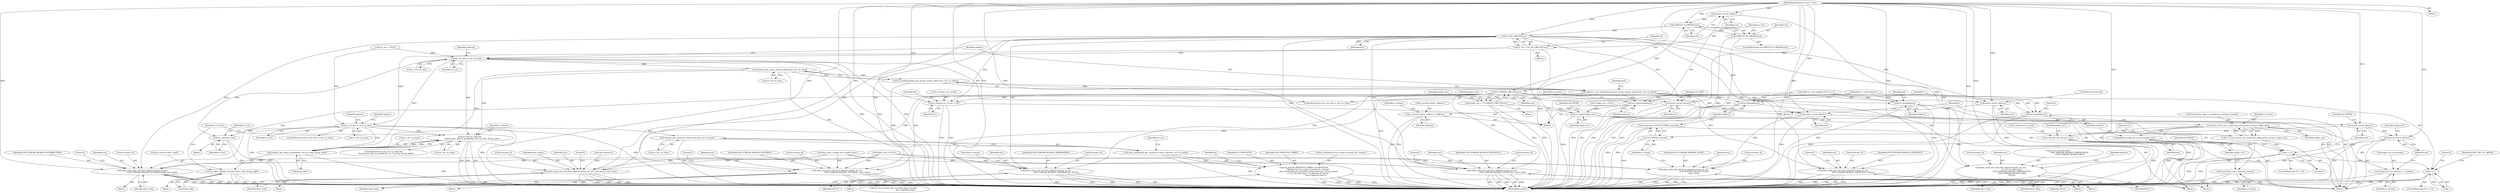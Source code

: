 digraph "0_tor_79b59a2dfcb68897ee89d98587d09e55f07e68d7@API" {
"1000157" [label="(Call,assert_circuit_ok(circ))"];
"1000123" [label="(MethodParameterIn,circuit_t *circ)"];
"1000161" [label="(Call,CIRCUIT_IS_ORIGIN(circ))"];
"1000160" [label="(Call,!CIRCUIT_IS_ORIGIN(circ))"];
"1000166" [label="(Call,TO_OR_CIRCUIT(circ))"];
"1000164" [label="(Call,or_circ = TO_OR_CIRCUIT(circ))"];
"1000280" [label="(Call,or_circ && or_circ->p_chan)"];
"1000312" [label="(Call,channel_get_canonical_remote_descr(or_circ->p_chan))"];
"1000311" [label="(Call,safe_str(channel_get_canonical_remote_descr(or_circ->p_chan)))"];
"1000307" [label="(Call,log_fn(LOG_PROTOCOL_WARN, LD_PROTOCOL,\n               \"Attempt by %s to open a stream %s. Closing.\",\n               safe_str(channel_get_canonical_remote_descr(or_circ->p_chan)),\n               or_circ->is_first_hop ? \"on first hop of circuit\" :\n                                       \"from unknown relay\"))"];
"1000660" [label="(Call,tor_assert(or_circ))"];
"1000663" [label="(Call,or_circ->p_chan &&\n        channel_get_addr_if_possible(or_circ->p_chan, &tmp_addr))"];
"1000667" [label="(Call,channel_get_addr_if_possible(or_circ->p_chan, &tmp_addr))"];
"1000674" [label="(Call,tor_addr_copy(&n_stream->base_.addr, &tmp_addr))"];
"1000367" [label="(Call,or_circ && or_circ->p_chan)"];
"1000375" [label="(Call,channel_get_actual_remote_address(or_circ->p_chan))"];
"1000374" [label="(Call,tor_strdup(channel_get_actual_remote_address(or_circ->p_chan)))"];
"1000372" [label="(Call,address = tor_strdup(channel_get_actual_remote_address(or_circ->p_chan)))"];
"1000424" [label="(Call,tor_free(address))"];
"1000557" [label="(Call,tor_free(address))"];
"1000612" [label="(Call,tor_free(address))"];
"1000616" [label="(Call,tor_strlower(address))"];
"1000618" [label="(Call,n_stream->base_.address = address)"];
"1000217" [label="(Call,relay_send_end_cell_from_edge(rh.stream_id, circ,\n                                  END_STREAM_REASON_EXITPOLICY, NULL))"];
"1000254" [label="(Call,relay_send_end_cell_from_edge(rh.stream_id, circ, end_reason, layer_hint))"];
"1000322" [label="(Call,relay_send_end_cell_from_edge(rh.stream_id, circ,\n                                      or_circ->is_first_hop ?\n                                        END_STREAM_REASON_TORPROTOCOL :\n                                        END_STREAM_REASON_MISC,\n                                      NULL))"];
"1000357" [label="(Call,relay_send_end_cell_from_edge(rh.stream_id, circ,\n                                  END_STREAM_REASON_NOTDIRECTORY, layer_hint))"];
"1000397" [label="(Call,relay_send_end_cell_from_edge(rh.stream_id, circ,\n                                  END_STREAM_REASON_INTERNAL, layer_hint))"];
"1000426" [label="(Call,relay_send_end_cell_from_edge(rh.stream_id, circ,\n                                    END_STREAM_REASON_EXITPOLICY, layer_hint))"];
"1000526" [label="(Call,assert_circuit_ok(circ))"];
"1000547" [label="(Call,relay_send_end_cell_from_edge(rh.stream_id, circ,\n                                     END_STREAM_REASON_DONE,\n                                    layer_hint))"];
"1000569" [label="(Call,assert_circuit_ok(circ))"];
"1000590" [label="(Call,n_stream->on_circuit = circ)"];
"1000600" [label="(Call,assert_circuit_ok(circ))"];
"1000635" [label="(Call,relay_send_end_cell_from_edge(rh.stream_id, circ,\n                                  END_STREAM_REASON_HIBERNATING, NULL))"];
"1000647" [label="(Call,n_stream->on_circuit = circ)"];
"1000694" [label="(Call,assert_circuit_ok(circ))"];
"1000713" [label="(Call,assert_circuit_ok(circ))"];
"1000178" [label="(Call,TO_ORIGIN_CIRCUIT(circ))"];
"1000176" [label="(Call,origin_circ = TO_ORIGIN_CIRCUIT(circ))"];
"1000495" [label="(Call,tor_assert(origin_circ))"];
"1000531" [label="(Call,rend_service_set_connection_addr_port(n_stream, origin_circ))"];
"1000529" [label="(Call,r = rend_service_set_connection_addr_port(n_stream, origin_circ))"];
"1000535" [label="(Call,r < 0)"];
"1000560" [label="(Call,r < -1)"];
"1000555" [label="(Call,TO_CONN(n_stream))"];
"1000554" [label="(Call,connection_free(TO_CONN(n_stream)))"];
"1000595" [label="(Call,origin_circ->p_streams = n_stream)"];
"1000608" [label="(Call,connection_exit_connect(n_stream))"];
"1000610" [label="(Call,pathbias_mark_use_success(origin_circ))"];
"1000405" [label="(Literal,0)"];
"1000556" [label="(Identifier,n_stream)"];
"1000596" [label="(Call,origin_circ->p_streams)"];
"1000635" [label="(Call,relay_send_end_cell_from_edge(rh.stream_id, circ,\n                                  END_STREAM_REASON_HIBERNATING, NULL))"];
"1000401" [label="(Identifier,circ)"];
"1000694" [label="(Call,assert_circuit_ok(circ))"];
"1000569" [label="(Call,assert_circuit_ok(circ))"];
"1000681" [label="(Call,&tmp_addr)"];
"1000548" [label="(Call,rh.stream_id)"];
"1000526" [label="(Call,assert_circuit_ok(circ))"];
"1000357" [label="(Call,relay_send_end_cell_from_edge(rh.stream_id, circ,\n                                  END_STREAM_REASON_NOTDIRECTORY, layer_hint))"];
"1000678" [label="(Identifier,n_stream)"];
"1000425" [label="(Identifier,address)"];
"1000621" [label="(Identifier,n_stream)"];
"1000555" [label="(Call,TO_CONN(n_stream))"];
"1000560" [label="(Call,r < -1)"];
"1000430" [label="(Identifier,circ)"];
"1000173" [label="(Identifier,circ)"];
"1000177" [label="(Identifier,origin_circ)"];
"1000568" [label="(Literal,0)"];
"1000718" [label="(MethodReturn,RET)"];
"1000254" [label="(Call,relay_send_end_cell_from_edge(rh.stream_id, circ, end_reason, layer_hint))"];
"1000527" [label="(Identifier,circ)"];
"1000647" [label="(Call,n_stream->on_circuit = circ)"];
"1000167" [label="(Identifier,circ)"];
"1000662" [label="(ControlStructure,if (or_circ->p_chan &&\n        channel_get_addr_if_possible(or_circ->p_chan, &tmp_addr)))"];
"1000136" [label="(Call,*or_circ = NULL)"];
"1000312" [label="(Call,channel_get_canonical_remote_descr(or_circ->p_chan))"];
"1000618" [label="(Call,n_stream->base_.address = address)"];
"1000624" [label="(Identifier,address)"];
"1000279" [label="(ControlStructure,if (or_circ && or_circ->p_chan))"];
"1000534" [label="(ControlStructure,if (r < 0))"];
"1000648" [label="(Call,n_stream->on_circuit)"];
"1000628" [label="(Identifier,n_stream)"];
"1000313" [label="(Call,or_circ->p_chan)"];
"1000327" [label="(Call,or_circ->is_first_hop ?\n                                        END_STREAM_REASON_TORPROTOCOL :\n                                        END_STREAM_REASON_MISC)"];
"1000616" [label="(Call,tor_strlower(address))"];
"1000310" [label="(Literal,\"Attempt by %s to open a stream %s. Closing.\")"];
"1000599" [label="(Identifier,n_stream)"];
"1000611" [label="(Identifier,origin_circ)"];
"1000269" [label="(Call,address = bcell.address)"];
"1000428" [label="(Identifier,rh)"];
"1000255" [label="(Call,rh.stream_id)"];
"1000335" [label="(Identifier,address)"];
"1000281" [label="(Identifier,or_circ)"];
"1000380" [label="(Call,address = tor_strdup(\"127.0.0.1\"))"];
"1000605" [label="(Identifier,origin_circ)"];
"1000715" [label="(ControlStructure,break;)"];
"1000660" [label="(Call,tor_assert(or_circ))"];
"1000324" [label="(Identifier,rh)"];
"1000565" [label="(Identifier,END_CIRC_AT_ORIGIN)"];
"1000591" [label="(Call,n_stream->on_circuit)"];
"1000639" [label="(Identifier,circ)"];
"1000402" [label="(Identifier,END_STREAM_REASON_INTERNAL)"];
"1000159" [label="(ControlStructure,if (!CIRCUIT_IS_ORIGIN(circ)))"];
"1000311" [label="(Call,safe_str(channel_get_canonical_remote_descr(or_circ->p_chan)))"];
"1000714" [label="(Identifier,circ)"];
"1000557" [label="(Call,tor_free(address))"];
"1000374" [label="(Call,tor_strdup(channel_get_actual_remote_address(or_circ->p_chan)))"];
"1000376" [label="(Call,or_circ->p_chan)"];
"1000536" [label="(Identifier,r)"];
"1000535" [label="(Call,r < 0)"];
"1000373" [label="(Identifier,address)"];
"1000164" [label="(Call,or_circ = TO_OR_CIRCUIT(circ))"];
"1000385" [label="(Identifier,port)"];
"1000218" [label="(Call,rh.stream_id)"];
"1000432" [label="(Identifier,layer_hint)"];
"1000617" [label="(Identifier,address)"];
"1000259" [label="(Identifier,end_reason)"];
"1000322" [label="(Call,relay_send_end_cell_from_edge(rh.stream_id, circ,\n                                      or_circ->is_first_hop ?\n                                        END_STREAM_REASON_TORPROTOCOL :\n                                        END_STREAM_REASON_MISC,\n                                      NULL))"];
"1000217" [label="(Call,relay_send_end_cell_from_edge(rh.stream_id, circ,\n                                  END_STREAM_REASON_EXITPOLICY, NULL))"];
"1000713" [label="(Call,assert_circuit_ok(circ))"];
"1000540" [label="(Identifier,LD_REND)"];
"1000431" [label="(Identifier,END_STREAM_REASON_EXITPOLICY)"];
"1000176" [label="(Call,origin_circ = TO_ORIGIN_CIRCUIT(circ))"];
"1000531" [label="(Call,rend_service_set_connection_addr_port(n_stream, origin_circ))"];
"1000158" [label="(Identifier,circ)"];
"1000180" [label="(Call,layer_hint = origin_circ->cpath->prev)"];
"1000655" [label="(Identifier,rh)"];
"1000495" [label="(Call,tor_assert(origin_circ))"];
"1000306" [label="(Block,)"];
"1000608" [label="(Call,connection_exit_connect(n_stream))"];
"1000427" [label="(Call,rh.stream_id)"];
"1000397" [label="(Call,relay_send_end_cell_from_edge(rh.stream_id, circ,\n                                  END_STREAM_REASON_INTERNAL, layer_hint))"];
"1000179" [label="(Identifier,circ)"];
"1000695" [label="(Identifier,circ)"];
"1000692" [label="(Block,)"];
"1000553" [label="(Identifier,layer_hint)"];
"1000551" [label="(Identifier,circ)"];
"1000674" [label="(Call,tor_addr_copy(&n_stream->base_.addr, &tmp_addr))"];
"1000665" [label="(Identifier,or_circ)"];
"1000610" [label="(Call,pathbias_mark_use_success(origin_circ))"];
"1000496" [label="(Identifier,origin_circ)"];
"1000600" [label="(Call,assert_circuit_ok(circ))"];
"1000309" [label="(Identifier,LD_PROTOCOL)"];
"1000667" [label="(Call,channel_get_addr_if_possible(or_circ->p_chan, &tmp_addr))"];
"1000307" [label="(Call,log_fn(LOG_PROTOCOL_WARN, LD_PROTOCOL,\n               \"Attempt by %s to open a stream %s. Closing.\",\n               safe_str(channel_get_canonical_remote_descr(or_circ->p_chan)),\n               or_circ->is_first_hop ? \"on first hop of circuit\" :\n                                       \"from unknown relay\"))"];
"1000668" [label="(Call,or_circ->p_chan)"];
"1000258" [label="(Identifier,circ)"];
"1000498" [label="(Identifier,LD_REND)"];
"1000140" [label="(Call,*origin_circ = NULL)"];
"1000533" [label="(Identifier,origin_circ)"];
"1000554" [label="(Call,connection_free(TO_CONN(n_stream)))"];
"1000559" [label="(ControlStructure,if (r < -1))"];
"1000673" [label="(Block,)"];
"1000398" [label="(Call,rh.stream_id)"];
"1000532" [label="(Identifier,n_stream)"];
"1000222" [label="(Identifier,END_STREAM_REASON_EXITPOLICY)"];
"1000262" [label="(Literal,0)"];
"1000225" [label="(Literal,0)"];
"1000619" [label="(Call,n_stream->base_.address)"];
"1000538" [label="(Block,)"];
"1000403" [label="(Identifier,layer_hint)"];
"1000524" [label="(Call,connection_edge_is_rendezvous_stream(n_stream))"];
"1000280" [label="(Call,or_circ && or_circ->p_chan)"];
"1000316" [label="(Call,or_circ->is_first_hop ? \"on first hop of circuit\" :\n                                       \"from unknown relay\")"];
"1000260" [label="(Identifier,layer_hint)"];
"1000641" [label="(Identifier,NULL)"];
"1000409" [label="(Identifier,options)"];
"1000123" [label="(MethodParameterIn,circuit_t *circ)"];
"1000223" [label="(Identifier,NULL)"];
"1000363" [label="(Identifier,layer_hint)"];
"1000160" [label="(Call,!CIRCUIT_IS_ORIGIN(circ))"];
"1000189" [label="(Identifier,rh)"];
"1000634" [label="(Block,)"];
"1000358" [label="(Call,rh.stream_id)"];
"1000169" [label="(Block,)"];
"1000161" [label="(Call,CIRCUIT_IS_ORIGIN(circ))"];
"1000609" [label="(Identifier,n_stream)"];
"1000640" [label="(Identifier,END_STREAM_REASON_HIBERNATING)"];
"1000290" [label="(Identifier,options)"];
"1000366" [label="(ControlStructure,if (or_circ && or_circ->p_chan))"];
"1000597" [label="(Identifier,origin_circ)"];
"1000552" [label="(Identifier,END_STREAM_REASON_DONE)"];
"1000154" [label="(Call,end_reason=0)"];
"1000166" [label="(Call,TO_OR_CIRCUIT(circ))"];
"1000424" [label="(Call,tor_free(address))"];
"1000308" [label="(Identifier,LOG_PROTOCOL_WARN)"];
"1000381" [label="(Identifier,address)"];
"1000362" [label="(Identifier,END_STREAM_REASON_NOTDIRECTORY)"];
"1000365" [label="(Literal,0)"];
"1000685" [label="(Identifier,n_stream)"];
"1000494" [label="(Block,)"];
"1000282" [label="(Call,or_circ->p_chan)"];
"1000651" [label="(Identifier,circ)"];
"1000547" [label="(Call,relay_send_end_cell_from_edge(rh.stream_id, circ,\n                                     END_STREAM_REASON_DONE,\n                                    layer_hint))"];
"1000590" [label="(Call,n_stream->on_circuit = circ)"];
"1000612" [label="(Call,tor_free(address))"];
"1000561" [label="(Identifier,r)"];
"1000595" [label="(Call,origin_circ->p_streams = n_stream)"];
"1000163" [label="(Block,)"];
"1000558" [label="(Identifier,address)"];
"1000613" [label="(Identifier,address)"];
"1000369" [label="(Call,or_circ->p_chan)"];
"1000124" [label="(Block,)"];
"1000562" [label="(Call,-1)"];
"1000333" [label="(Identifier,NULL)"];
"1000423" [label="(Block,)"];
"1000367" [label="(Call,or_circ && or_circ->p_chan)"];
"1000372" [label="(Call,address = tor_strdup(channel_get_actual_remote_address(or_circ->p_chan)))"];
"1000426" [label="(Call,relay_send_end_cell_from_edge(rh.stream_id, circ,\n                                    END_STREAM_REASON_EXITPOLICY, layer_hint))"];
"1000212" [label="(Block,)"];
"1000356" [label="(Block,)"];
"1000530" [label="(Identifier,r)"];
"1000323" [label="(Call,rh.stream_id)"];
"1000570" [label="(Identifier,circ)"];
"1000661" [label="(Identifier,or_circ)"];
"1000572" [label="(Identifier,LD_REND)"];
"1000594" [label="(Identifier,circ)"];
"1000537" [label="(Literal,0)"];
"1000615" [label="(Literal,0)"];
"1000601" [label="(Identifier,circ)"];
"1000181" [label="(Identifier,layer_hint)"];
"1000697" [label="(Identifier,LD_EXIT)"];
"1000658" [label="(Block,)"];
"1000663" [label="(Call,or_circ->p_chan &&\n        channel_get_addr_if_possible(or_circ->p_chan, &tmp_addr))"];
"1000326" [label="(Identifier,circ)"];
"1000368" [label="(Identifier,or_circ)"];
"1000388" [label="(Block,)"];
"1000375" [label="(Call,channel_get_actual_remote_address(or_circ->p_chan))"];
"1000636" [label="(Call,rh.stream_id)"];
"1000221" [label="(Identifier,circ)"];
"1000434" [label="(Literal,0)"];
"1000162" [label="(Identifier,circ)"];
"1000361" [label="(Identifier,circ)"];
"1000529" [label="(Call,r = rend_service_set_connection_addr_port(n_stream, origin_circ))"];
"1000644" [label="(Identifier,n_stream)"];
"1000675" [label="(Call,&n_stream->base_.addr)"];
"1000178" [label="(Call,TO_ORIGIN_CIRCUIT(circ))"];
"1000165" [label="(Identifier,or_circ)"];
"1000318" [label="(Identifier,or_circ)"];
"1000671" [label="(Call,&tmp_addr)"];
"1000144" [label="(Call,*layer_hint = NULL)"];
"1000157" [label="(Call,assert_circuit_ok(circ))"];
"1000664" [label="(Call,or_circ->p_chan)"];
"1000249" [label="(Block,)"];
"1000157" -> "1000124"  [label="AST: "];
"1000157" -> "1000158"  [label="CFG: "];
"1000158" -> "1000157"  [label="AST: "];
"1000162" -> "1000157"  [label="CFG: "];
"1000157" -> "1000718"  [label="DDG: "];
"1000123" -> "1000157"  [label="DDG: "];
"1000157" -> "1000161"  [label="DDG: "];
"1000123" -> "1000121"  [label="AST: "];
"1000123" -> "1000718"  [label="DDG: "];
"1000123" -> "1000161"  [label="DDG: "];
"1000123" -> "1000166"  [label="DDG: "];
"1000123" -> "1000178"  [label="DDG: "];
"1000123" -> "1000217"  [label="DDG: "];
"1000123" -> "1000254"  [label="DDG: "];
"1000123" -> "1000322"  [label="DDG: "];
"1000123" -> "1000357"  [label="DDG: "];
"1000123" -> "1000397"  [label="DDG: "];
"1000123" -> "1000426"  [label="DDG: "];
"1000123" -> "1000526"  [label="DDG: "];
"1000123" -> "1000547"  [label="DDG: "];
"1000123" -> "1000569"  [label="DDG: "];
"1000123" -> "1000590"  [label="DDG: "];
"1000123" -> "1000600"  [label="DDG: "];
"1000123" -> "1000635"  [label="DDG: "];
"1000123" -> "1000647"  [label="DDG: "];
"1000123" -> "1000694"  [label="DDG: "];
"1000123" -> "1000713"  [label="DDG: "];
"1000161" -> "1000160"  [label="AST: "];
"1000161" -> "1000162"  [label="CFG: "];
"1000162" -> "1000161"  [label="AST: "];
"1000160" -> "1000161"  [label="CFG: "];
"1000161" -> "1000160"  [label="DDG: "];
"1000161" -> "1000166"  [label="DDG: "];
"1000161" -> "1000178"  [label="DDG: "];
"1000160" -> "1000159"  [label="AST: "];
"1000165" -> "1000160"  [label="CFG: "];
"1000173" -> "1000160"  [label="CFG: "];
"1000160" -> "1000718"  [label="DDG: "];
"1000160" -> "1000718"  [label="DDG: "];
"1000166" -> "1000164"  [label="AST: "];
"1000166" -> "1000167"  [label="CFG: "];
"1000167" -> "1000166"  [label="AST: "];
"1000164" -> "1000166"  [label="CFG: "];
"1000166" -> "1000718"  [label="DDG: "];
"1000166" -> "1000164"  [label="DDG: "];
"1000166" -> "1000217"  [label="DDG: "];
"1000166" -> "1000254"  [label="DDG: "];
"1000166" -> "1000322"  [label="DDG: "];
"1000166" -> "1000357"  [label="DDG: "];
"1000166" -> "1000397"  [label="DDG: "];
"1000166" -> "1000426"  [label="DDG: "];
"1000166" -> "1000526"  [label="DDG: "];
"1000166" -> "1000635"  [label="DDG: "];
"1000166" -> "1000647"  [label="DDG: "];
"1000166" -> "1000694"  [label="DDG: "];
"1000166" -> "1000713"  [label="DDG: "];
"1000164" -> "1000163"  [label="AST: "];
"1000165" -> "1000164"  [label="AST: "];
"1000189" -> "1000164"  [label="CFG: "];
"1000164" -> "1000718"  [label="DDG: "];
"1000164" -> "1000718"  [label="DDG: "];
"1000164" -> "1000280"  [label="DDG: "];
"1000164" -> "1000367"  [label="DDG: "];
"1000280" -> "1000279"  [label="AST: "];
"1000280" -> "1000281"  [label="CFG: "];
"1000280" -> "1000282"  [label="CFG: "];
"1000281" -> "1000280"  [label="AST: "];
"1000282" -> "1000280"  [label="AST: "];
"1000290" -> "1000280"  [label="CFG: "];
"1000409" -> "1000280"  [label="CFG: "];
"1000280" -> "1000718"  [label="DDG: "];
"1000280" -> "1000718"  [label="DDG: "];
"1000280" -> "1000718"  [label="DDG: "];
"1000136" -> "1000280"  [label="DDG: "];
"1000280" -> "1000312"  [label="DDG: "];
"1000280" -> "1000660"  [label="DDG: "];
"1000280" -> "1000663"  [label="DDG: "];
"1000280" -> "1000667"  [label="DDG: "];
"1000312" -> "1000311"  [label="AST: "];
"1000312" -> "1000313"  [label="CFG: "];
"1000313" -> "1000312"  [label="AST: "];
"1000311" -> "1000312"  [label="CFG: "];
"1000312" -> "1000718"  [label="DDG: "];
"1000312" -> "1000311"  [label="DDG: "];
"1000311" -> "1000307"  [label="AST: "];
"1000318" -> "1000311"  [label="CFG: "];
"1000311" -> "1000718"  [label="DDG: "];
"1000311" -> "1000307"  [label="DDG: "];
"1000307" -> "1000306"  [label="AST: "];
"1000307" -> "1000316"  [label="CFG: "];
"1000308" -> "1000307"  [label="AST: "];
"1000309" -> "1000307"  [label="AST: "];
"1000310" -> "1000307"  [label="AST: "];
"1000316" -> "1000307"  [label="AST: "];
"1000324" -> "1000307"  [label="CFG: "];
"1000307" -> "1000718"  [label="DDG: "];
"1000307" -> "1000718"  [label="DDG: "];
"1000307" -> "1000718"  [label="DDG: "];
"1000307" -> "1000718"  [label="DDG: "];
"1000307" -> "1000718"  [label="DDG: "];
"1000660" -> "1000658"  [label="AST: "];
"1000660" -> "1000661"  [label="CFG: "];
"1000661" -> "1000660"  [label="AST: "];
"1000665" -> "1000660"  [label="CFG: "];
"1000660" -> "1000718"  [label="DDG: "];
"1000660" -> "1000718"  [label="DDG: "];
"1000367" -> "1000660"  [label="DDG: "];
"1000663" -> "1000662"  [label="AST: "];
"1000663" -> "1000664"  [label="CFG: "];
"1000663" -> "1000667"  [label="CFG: "];
"1000664" -> "1000663"  [label="AST: "];
"1000667" -> "1000663"  [label="AST: "];
"1000678" -> "1000663"  [label="CFG: "];
"1000685" -> "1000663"  [label="CFG: "];
"1000663" -> "1000718"  [label="DDG: "];
"1000663" -> "1000718"  [label="DDG: "];
"1000663" -> "1000718"  [label="DDG: "];
"1000367" -> "1000663"  [label="DDG: "];
"1000375" -> "1000663"  [label="DDG: "];
"1000667" -> "1000663"  [label="DDG: "];
"1000667" -> "1000663"  [label="DDG: "];
"1000667" -> "1000671"  [label="CFG: "];
"1000668" -> "1000667"  [label="AST: "];
"1000671" -> "1000667"  [label="AST: "];
"1000667" -> "1000718"  [label="DDG: "];
"1000367" -> "1000667"  [label="DDG: "];
"1000375" -> "1000667"  [label="DDG: "];
"1000667" -> "1000674"  [label="DDG: "];
"1000674" -> "1000673"  [label="AST: "];
"1000674" -> "1000681"  [label="CFG: "];
"1000675" -> "1000674"  [label="AST: "];
"1000681" -> "1000674"  [label="AST: "];
"1000685" -> "1000674"  [label="CFG: "];
"1000674" -> "1000718"  [label="DDG: "];
"1000674" -> "1000718"  [label="DDG: "];
"1000674" -> "1000718"  [label="DDG: "];
"1000367" -> "1000366"  [label="AST: "];
"1000367" -> "1000368"  [label="CFG: "];
"1000367" -> "1000369"  [label="CFG: "];
"1000368" -> "1000367"  [label="AST: "];
"1000369" -> "1000367"  [label="AST: "];
"1000373" -> "1000367"  [label="CFG: "];
"1000381" -> "1000367"  [label="CFG: "];
"1000367" -> "1000718"  [label="DDG: "];
"1000367" -> "1000718"  [label="DDG: "];
"1000367" -> "1000718"  [label="DDG: "];
"1000136" -> "1000367"  [label="DDG: "];
"1000367" -> "1000375"  [label="DDG: "];
"1000375" -> "1000374"  [label="AST: "];
"1000375" -> "1000376"  [label="CFG: "];
"1000376" -> "1000375"  [label="AST: "];
"1000374" -> "1000375"  [label="CFG: "];
"1000375" -> "1000718"  [label="DDG: "];
"1000375" -> "1000374"  [label="DDG: "];
"1000374" -> "1000372"  [label="AST: "];
"1000372" -> "1000374"  [label="CFG: "];
"1000374" -> "1000718"  [label="DDG: "];
"1000374" -> "1000372"  [label="DDG: "];
"1000372" -> "1000366"  [label="AST: "];
"1000373" -> "1000372"  [label="AST: "];
"1000385" -> "1000372"  [label="CFG: "];
"1000372" -> "1000718"  [label="DDG: "];
"1000372" -> "1000424"  [label="DDG: "];
"1000372" -> "1000557"  [label="DDG: "];
"1000372" -> "1000612"  [label="DDG: "];
"1000372" -> "1000616"  [label="DDG: "];
"1000424" -> "1000423"  [label="AST: "];
"1000424" -> "1000425"  [label="CFG: "];
"1000425" -> "1000424"  [label="AST: "];
"1000428" -> "1000424"  [label="CFG: "];
"1000424" -> "1000718"  [label="DDG: "];
"1000424" -> "1000718"  [label="DDG: "];
"1000269" -> "1000424"  [label="DDG: "];
"1000380" -> "1000424"  [label="DDG: "];
"1000557" -> "1000538"  [label="AST: "];
"1000557" -> "1000558"  [label="CFG: "];
"1000558" -> "1000557"  [label="AST: "];
"1000561" -> "1000557"  [label="CFG: "];
"1000557" -> "1000718"  [label="DDG: "];
"1000557" -> "1000718"  [label="DDG: "];
"1000269" -> "1000557"  [label="DDG: "];
"1000380" -> "1000557"  [label="DDG: "];
"1000612" -> "1000494"  [label="AST: "];
"1000612" -> "1000613"  [label="CFG: "];
"1000613" -> "1000612"  [label="AST: "];
"1000615" -> "1000612"  [label="CFG: "];
"1000612" -> "1000718"  [label="DDG: "];
"1000612" -> "1000718"  [label="DDG: "];
"1000269" -> "1000612"  [label="DDG: "];
"1000380" -> "1000612"  [label="DDG: "];
"1000616" -> "1000124"  [label="AST: "];
"1000616" -> "1000617"  [label="CFG: "];
"1000617" -> "1000616"  [label="AST: "];
"1000621" -> "1000616"  [label="CFG: "];
"1000616" -> "1000718"  [label="DDG: "];
"1000269" -> "1000616"  [label="DDG: "];
"1000380" -> "1000616"  [label="DDG: "];
"1000616" -> "1000618"  [label="DDG: "];
"1000618" -> "1000124"  [label="AST: "];
"1000618" -> "1000624"  [label="CFG: "];
"1000619" -> "1000618"  [label="AST: "];
"1000624" -> "1000618"  [label="AST: "];
"1000628" -> "1000618"  [label="CFG: "];
"1000618" -> "1000718"  [label="DDG: "];
"1000618" -> "1000718"  [label="DDG: "];
"1000217" -> "1000212"  [label="AST: "];
"1000217" -> "1000223"  [label="CFG: "];
"1000218" -> "1000217"  [label="AST: "];
"1000221" -> "1000217"  [label="AST: "];
"1000222" -> "1000217"  [label="AST: "];
"1000223" -> "1000217"  [label="AST: "];
"1000225" -> "1000217"  [label="CFG: "];
"1000217" -> "1000718"  [label="DDG: "];
"1000217" -> "1000718"  [label="DDG: "];
"1000217" -> "1000718"  [label="DDG: "];
"1000217" -> "1000718"  [label="DDG: "];
"1000217" -> "1000718"  [label="DDG: "];
"1000178" -> "1000217"  [label="DDG: "];
"1000254" -> "1000249"  [label="AST: "];
"1000254" -> "1000260"  [label="CFG: "];
"1000255" -> "1000254"  [label="AST: "];
"1000258" -> "1000254"  [label="AST: "];
"1000259" -> "1000254"  [label="AST: "];
"1000260" -> "1000254"  [label="AST: "];
"1000262" -> "1000254"  [label="CFG: "];
"1000254" -> "1000718"  [label="DDG: "];
"1000254" -> "1000718"  [label="DDG: "];
"1000254" -> "1000718"  [label="DDG: "];
"1000254" -> "1000718"  [label="DDG: "];
"1000254" -> "1000718"  [label="DDG: "];
"1000178" -> "1000254"  [label="DDG: "];
"1000154" -> "1000254"  [label="DDG: "];
"1000180" -> "1000254"  [label="DDG: "];
"1000144" -> "1000254"  [label="DDG: "];
"1000322" -> "1000306"  [label="AST: "];
"1000322" -> "1000333"  [label="CFG: "];
"1000323" -> "1000322"  [label="AST: "];
"1000326" -> "1000322"  [label="AST: "];
"1000327" -> "1000322"  [label="AST: "];
"1000333" -> "1000322"  [label="AST: "];
"1000335" -> "1000322"  [label="CFG: "];
"1000322" -> "1000718"  [label="DDG: "];
"1000322" -> "1000718"  [label="DDG: "];
"1000322" -> "1000718"  [label="DDG: "];
"1000322" -> "1000718"  [label="DDG: "];
"1000322" -> "1000718"  [label="DDG: "];
"1000178" -> "1000322"  [label="DDG: "];
"1000357" -> "1000356"  [label="AST: "];
"1000357" -> "1000363"  [label="CFG: "];
"1000358" -> "1000357"  [label="AST: "];
"1000361" -> "1000357"  [label="AST: "];
"1000362" -> "1000357"  [label="AST: "];
"1000363" -> "1000357"  [label="AST: "];
"1000365" -> "1000357"  [label="CFG: "];
"1000357" -> "1000718"  [label="DDG: "];
"1000357" -> "1000718"  [label="DDG: "];
"1000357" -> "1000718"  [label="DDG: "];
"1000357" -> "1000718"  [label="DDG: "];
"1000357" -> "1000718"  [label="DDG: "];
"1000178" -> "1000357"  [label="DDG: "];
"1000180" -> "1000357"  [label="DDG: "];
"1000144" -> "1000357"  [label="DDG: "];
"1000397" -> "1000388"  [label="AST: "];
"1000397" -> "1000403"  [label="CFG: "];
"1000398" -> "1000397"  [label="AST: "];
"1000401" -> "1000397"  [label="AST: "];
"1000402" -> "1000397"  [label="AST: "];
"1000403" -> "1000397"  [label="AST: "];
"1000405" -> "1000397"  [label="CFG: "];
"1000397" -> "1000718"  [label="DDG: "];
"1000397" -> "1000718"  [label="DDG: "];
"1000397" -> "1000718"  [label="DDG: "];
"1000397" -> "1000718"  [label="DDG: "];
"1000397" -> "1000718"  [label="DDG: "];
"1000178" -> "1000397"  [label="DDG: "];
"1000180" -> "1000397"  [label="DDG: "];
"1000144" -> "1000397"  [label="DDG: "];
"1000426" -> "1000423"  [label="AST: "];
"1000426" -> "1000432"  [label="CFG: "];
"1000427" -> "1000426"  [label="AST: "];
"1000430" -> "1000426"  [label="AST: "];
"1000431" -> "1000426"  [label="AST: "];
"1000432" -> "1000426"  [label="AST: "];
"1000434" -> "1000426"  [label="CFG: "];
"1000426" -> "1000718"  [label="DDG: "];
"1000426" -> "1000718"  [label="DDG: "];
"1000426" -> "1000718"  [label="DDG: "];
"1000426" -> "1000718"  [label="DDG: "];
"1000426" -> "1000718"  [label="DDG: "];
"1000178" -> "1000426"  [label="DDG: "];
"1000180" -> "1000426"  [label="DDG: "];
"1000144" -> "1000426"  [label="DDG: "];
"1000526" -> "1000494"  [label="AST: "];
"1000526" -> "1000527"  [label="CFG: "];
"1000527" -> "1000526"  [label="AST: "];
"1000530" -> "1000526"  [label="CFG: "];
"1000526" -> "1000718"  [label="DDG: "];
"1000178" -> "1000526"  [label="DDG: "];
"1000526" -> "1000547"  [label="DDG: "];
"1000526" -> "1000569"  [label="DDG: "];
"1000547" -> "1000538"  [label="AST: "];
"1000547" -> "1000553"  [label="CFG: "];
"1000548" -> "1000547"  [label="AST: "];
"1000551" -> "1000547"  [label="AST: "];
"1000552" -> "1000547"  [label="AST: "];
"1000553" -> "1000547"  [label="AST: "];
"1000556" -> "1000547"  [label="CFG: "];
"1000547" -> "1000718"  [label="DDG: "];
"1000547" -> "1000718"  [label="DDG: "];
"1000547" -> "1000718"  [label="DDG: "];
"1000547" -> "1000718"  [label="DDG: "];
"1000547" -> "1000718"  [label="DDG: "];
"1000180" -> "1000547"  [label="DDG: "];
"1000144" -> "1000547"  [label="DDG: "];
"1000569" -> "1000494"  [label="AST: "];
"1000569" -> "1000570"  [label="CFG: "];
"1000570" -> "1000569"  [label="AST: "];
"1000572" -> "1000569"  [label="CFG: "];
"1000569" -> "1000590"  [label="DDG: "];
"1000569" -> "1000600"  [label="DDG: "];
"1000590" -> "1000494"  [label="AST: "];
"1000590" -> "1000594"  [label="CFG: "];
"1000591" -> "1000590"  [label="AST: "];
"1000594" -> "1000590"  [label="AST: "];
"1000597" -> "1000590"  [label="CFG: "];
"1000590" -> "1000718"  [label="DDG: "];
"1000600" -> "1000494"  [label="AST: "];
"1000600" -> "1000601"  [label="CFG: "];
"1000601" -> "1000600"  [label="AST: "];
"1000605" -> "1000600"  [label="CFG: "];
"1000600" -> "1000718"  [label="DDG: "];
"1000600" -> "1000718"  [label="DDG: "];
"1000635" -> "1000634"  [label="AST: "];
"1000635" -> "1000641"  [label="CFG: "];
"1000636" -> "1000635"  [label="AST: "];
"1000639" -> "1000635"  [label="AST: "];
"1000640" -> "1000635"  [label="AST: "];
"1000641" -> "1000635"  [label="AST: "];
"1000644" -> "1000635"  [label="CFG: "];
"1000635" -> "1000718"  [label="DDG: "];
"1000635" -> "1000718"  [label="DDG: "];
"1000635" -> "1000718"  [label="DDG: "];
"1000635" -> "1000718"  [label="DDG: "];
"1000635" -> "1000718"  [label="DDG: "];
"1000178" -> "1000635"  [label="DDG: "];
"1000647" -> "1000124"  [label="AST: "];
"1000647" -> "1000651"  [label="CFG: "];
"1000648" -> "1000647"  [label="AST: "];
"1000651" -> "1000647"  [label="AST: "];
"1000655" -> "1000647"  [label="CFG: "];
"1000647" -> "1000718"  [label="DDG: "];
"1000647" -> "1000718"  [label="DDG: "];
"1000178" -> "1000647"  [label="DDG: "];
"1000694" -> "1000692"  [label="AST: "];
"1000694" -> "1000695"  [label="CFG: "];
"1000695" -> "1000694"  [label="AST: "];
"1000697" -> "1000694"  [label="CFG: "];
"1000694" -> "1000718"  [label="DDG: "];
"1000694" -> "1000718"  [label="DDG: "];
"1000178" -> "1000694"  [label="DDG: "];
"1000713" -> "1000692"  [label="AST: "];
"1000713" -> "1000714"  [label="CFG: "];
"1000714" -> "1000713"  [label="AST: "];
"1000715" -> "1000713"  [label="CFG: "];
"1000713" -> "1000718"  [label="DDG: "];
"1000713" -> "1000718"  [label="DDG: "];
"1000178" -> "1000713"  [label="DDG: "];
"1000178" -> "1000176"  [label="AST: "];
"1000178" -> "1000179"  [label="CFG: "];
"1000179" -> "1000178"  [label="AST: "];
"1000176" -> "1000178"  [label="CFG: "];
"1000178" -> "1000718"  [label="DDG: "];
"1000178" -> "1000176"  [label="DDG: "];
"1000176" -> "1000169"  [label="AST: "];
"1000177" -> "1000176"  [label="AST: "];
"1000181" -> "1000176"  [label="CFG: "];
"1000176" -> "1000718"  [label="DDG: "];
"1000176" -> "1000718"  [label="DDG: "];
"1000176" -> "1000495"  [label="DDG: "];
"1000495" -> "1000494"  [label="AST: "];
"1000495" -> "1000496"  [label="CFG: "];
"1000496" -> "1000495"  [label="AST: "];
"1000498" -> "1000495"  [label="CFG: "];
"1000495" -> "1000718"  [label="DDG: "];
"1000140" -> "1000495"  [label="DDG: "];
"1000495" -> "1000531"  [label="DDG: "];
"1000531" -> "1000529"  [label="AST: "];
"1000531" -> "1000533"  [label="CFG: "];
"1000532" -> "1000531"  [label="AST: "];
"1000533" -> "1000531"  [label="AST: "];
"1000529" -> "1000531"  [label="CFG: "];
"1000531" -> "1000718"  [label="DDG: "];
"1000531" -> "1000529"  [label="DDG: "];
"1000531" -> "1000529"  [label="DDG: "];
"1000524" -> "1000531"  [label="DDG: "];
"1000531" -> "1000555"  [label="DDG: "];
"1000531" -> "1000595"  [label="DDG: "];
"1000531" -> "1000608"  [label="DDG: "];
"1000531" -> "1000610"  [label="DDG: "];
"1000529" -> "1000494"  [label="AST: "];
"1000530" -> "1000529"  [label="AST: "];
"1000536" -> "1000529"  [label="CFG: "];
"1000529" -> "1000718"  [label="DDG: "];
"1000529" -> "1000535"  [label="DDG: "];
"1000535" -> "1000534"  [label="AST: "];
"1000535" -> "1000537"  [label="CFG: "];
"1000536" -> "1000535"  [label="AST: "];
"1000537" -> "1000535"  [label="AST: "];
"1000540" -> "1000535"  [label="CFG: "];
"1000570" -> "1000535"  [label="CFG: "];
"1000535" -> "1000718"  [label="DDG: "];
"1000535" -> "1000718"  [label="DDG: "];
"1000535" -> "1000560"  [label="DDG: "];
"1000560" -> "1000559"  [label="AST: "];
"1000560" -> "1000562"  [label="CFG: "];
"1000561" -> "1000560"  [label="AST: "];
"1000562" -> "1000560"  [label="AST: "];
"1000565" -> "1000560"  [label="CFG: "];
"1000568" -> "1000560"  [label="CFG: "];
"1000560" -> "1000718"  [label="DDG: "];
"1000560" -> "1000718"  [label="DDG: "];
"1000560" -> "1000718"  [label="DDG: "];
"1000562" -> "1000560"  [label="DDG: "];
"1000555" -> "1000554"  [label="AST: "];
"1000555" -> "1000556"  [label="CFG: "];
"1000556" -> "1000555"  [label="AST: "];
"1000554" -> "1000555"  [label="CFG: "];
"1000555" -> "1000718"  [label="DDG: "];
"1000555" -> "1000554"  [label="DDG: "];
"1000554" -> "1000538"  [label="AST: "];
"1000558" -> "1000554"  [label="CFG: "];
"1000554" -> "1000718"  [label="DDG: "];
"1000554" -> "1000718"  [label="DDG: "];
"1000595" -> "1000494"  [label="AST: "];
"1000595" -> "1000599"  [label="CFG: "];
"1000596" -> "1000595"  [label="AST: "];
"1000599" -> "1000595"  [label="AST: "];
"1000601" -> "1000595"  [label="CFG: "];
"1000595" -> "1000718"  [label="DDG: "];
"1000608" -> "1000494"  [label="AST: "];
"1000608" -> "1000609"  [label="CFG: "];
"1000609" -> "1000608"  [label="AST: "];
"1000611" -> "1000608"  [label="CFG: "];
"1000608" -> "1000718"  [label="DDG: "];
"1000608" -> "1000718"  [label="DDG: "];
"1000610" -> "1000494"  [label="AST: "];
"1000610" -> "1000611"  [label="CFG: "];
"1000611" -> "1000610"  [label="AST: "];
"1000613" -> "1000610"  [label="CFG: "];
"1000610" -> "1000718"  [label="DDG: "];
"1000610" -> "1000718"  [label="DDG: "];
}
